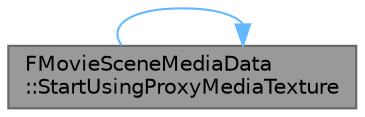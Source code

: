 digraph "FMovieSceneMediaData::StartUsingProxyMediaTexture"
{
 // INTERACTIVE_SVG=YES
 // LATEX_PDF_SIZE
  bgcolor="transparent";
  edge [fontname=Helvetica,fontsize=10,labelfontname=Helvetica,labelfontsize=10];
  node [fontname=Helvetica,fontsize=10,shape=box,height=0.2,width=0.4];
  rankdir="LR";
  Node1 [id="Node000001",label="FMovieSceneMediaData\l::StartUsingProxyMediaTexture",height=0.2,width=0.4,color="gray40", fillcolor="grey60", style="filled", fontcolor="black",tooltip="Does the work needed so we can use our proxy media texture."];
  Node1 -> Node1 [id="edge1_Node000001_Node000001",color="steelblue1",style="solid",tooltip=" "];
}
